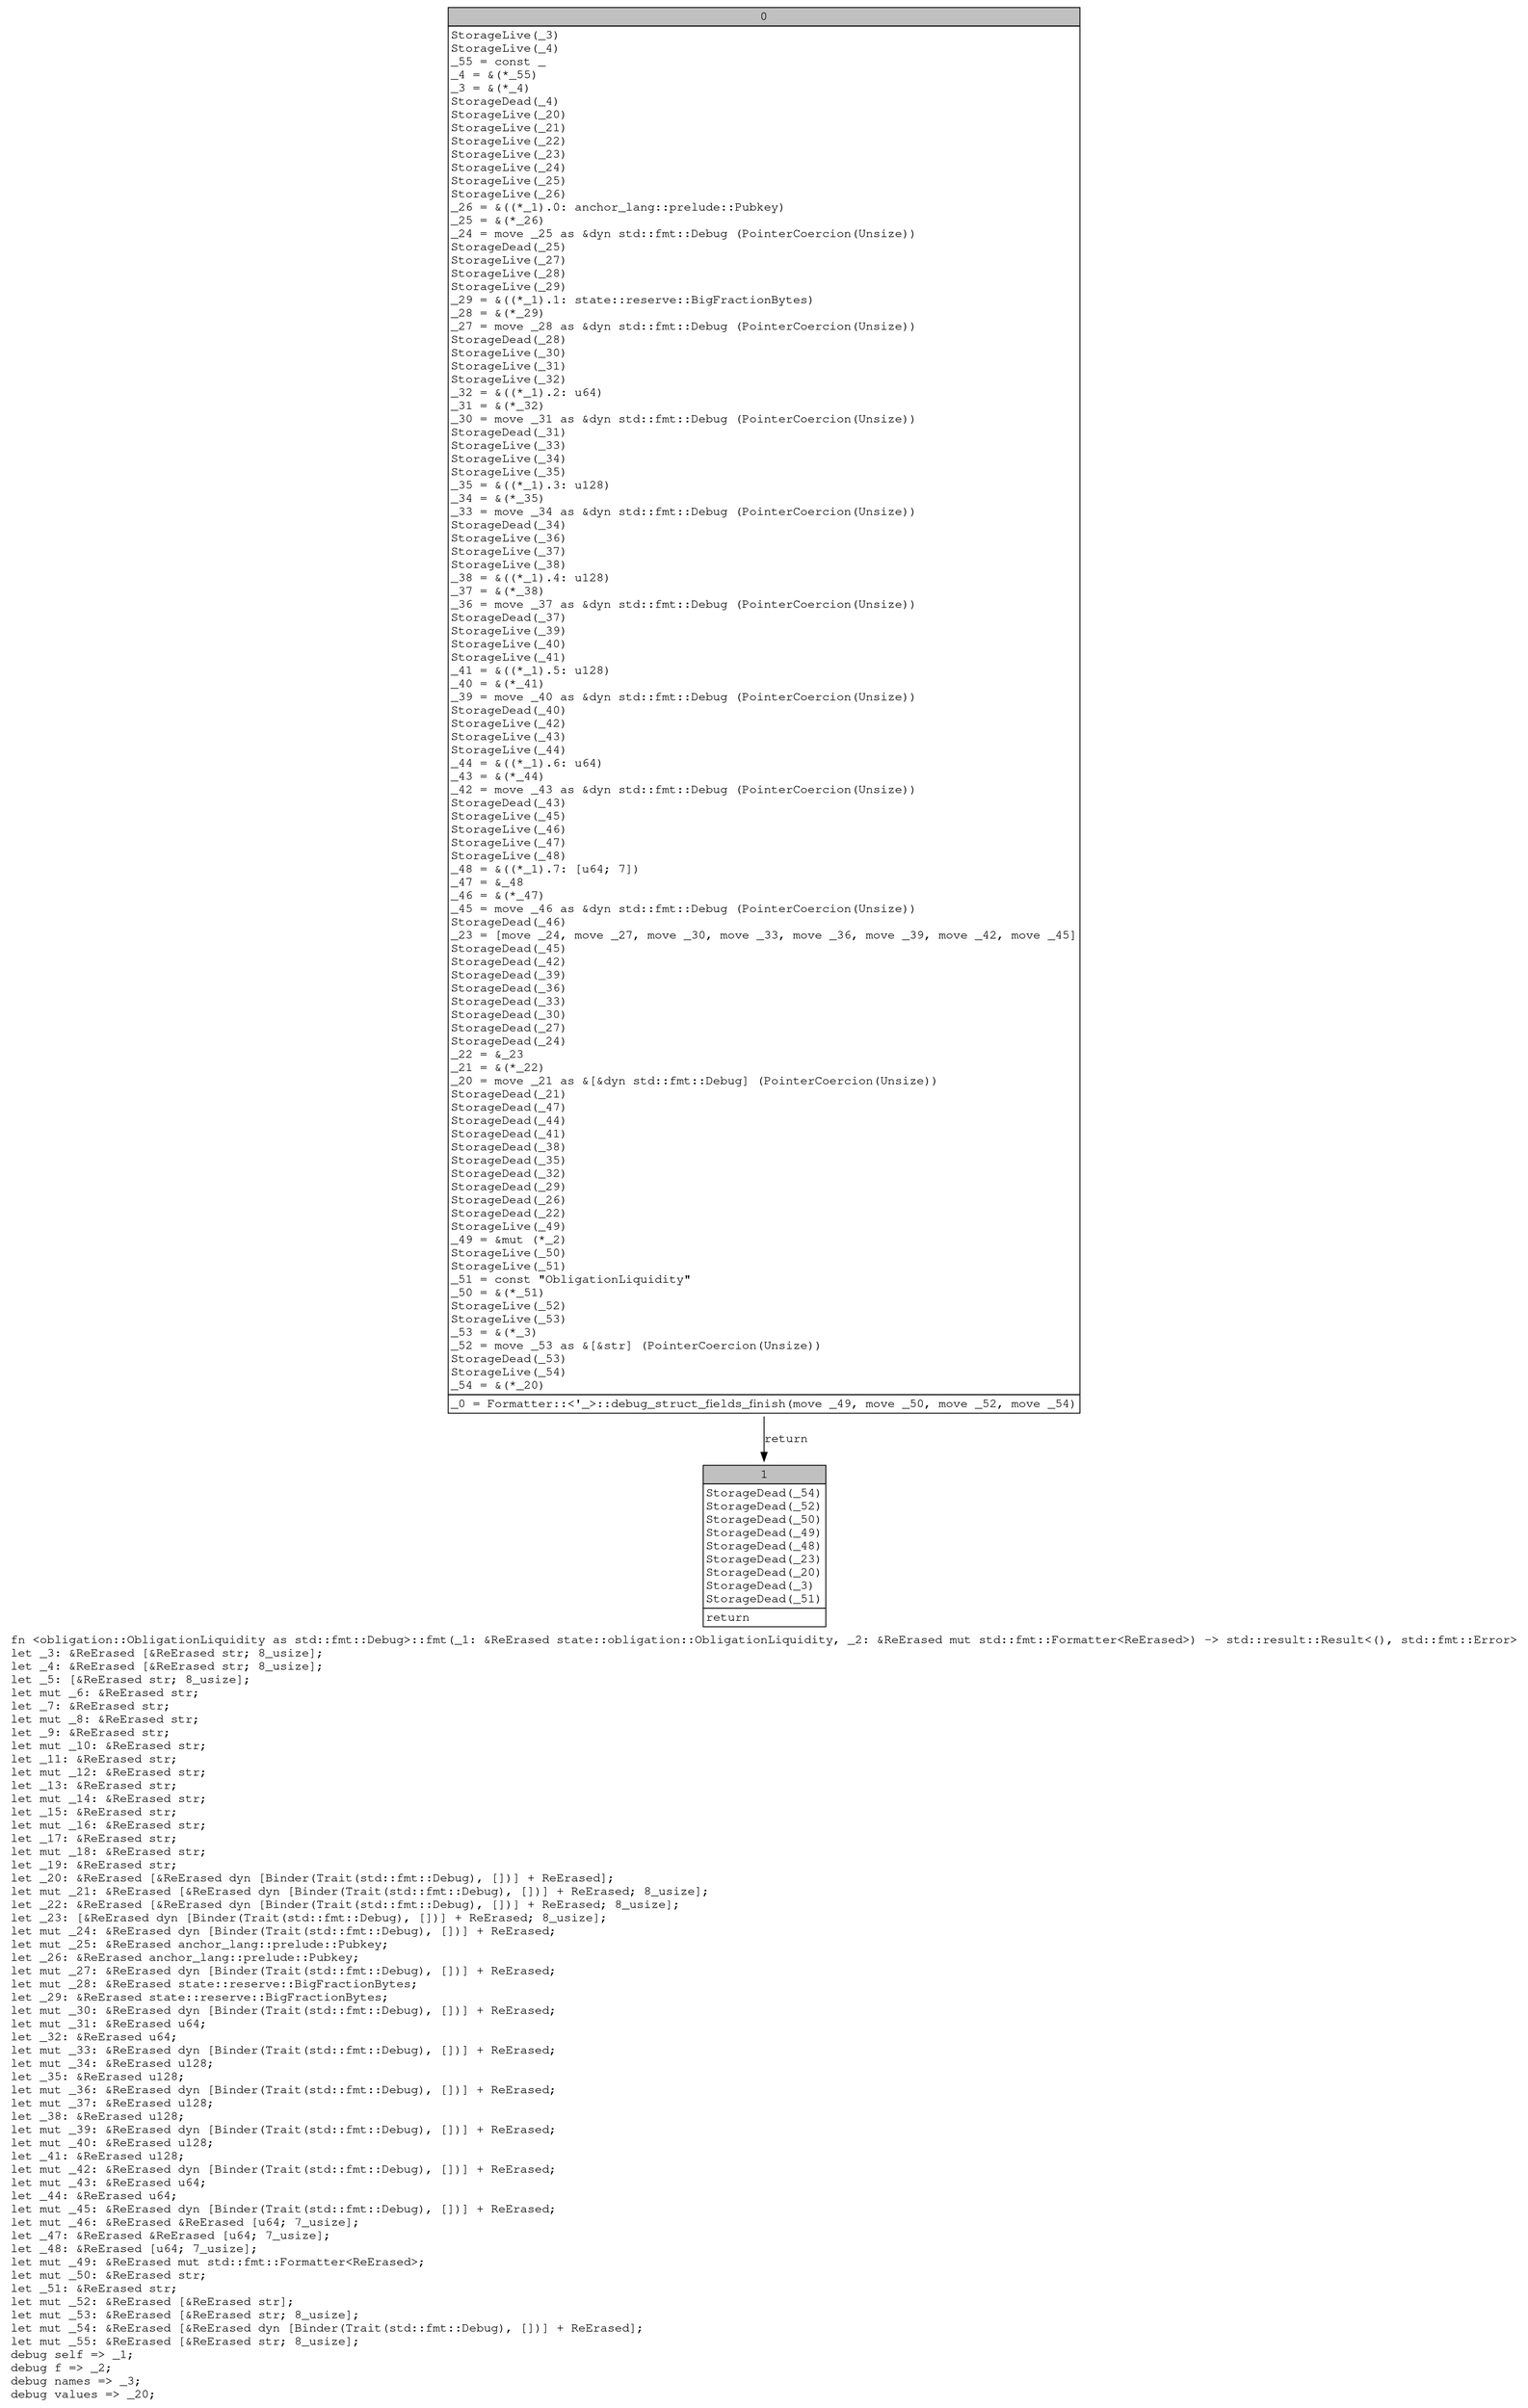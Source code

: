 digraph Mir_0_8257 {
    graph [fontname="Courier, monospace"];
    node [fontname="Courier, monospace"];
    edge [fontname="Courier, monospace"];
    label=<fn &lt;obligation::ObligationLiquidity as std::fmt::Debug&gt;::fmt(_1: &amp;ReErased state::obligation::ObligationLiquidity, _2: &amp;ReErased mut std::fmt::Formatter&lt;ReErased&gt;) -&gt; std::result::Result&lt;(), std::fmt::Error&gt;<br align="left"/>let _3: &amp;ReErased [&amp;ReErased str; 8_usize];<br align="left"/>let _4: &amp;ReErased [&amp;ReErased str; 8_usize];<br align="left"/>let _5: [&amp;ReErased str; 8_usize];<br align="left"/>let mut _6: &amp;ReErased str;<br align="left"/>let _7: &amp;ReErased str;<br align="left"/>let mut _8: &amp;ReErased str;<br align="left"/>let _9: &amp;ReErased str;<br align="left"/>let mut _10: &amp;ReErased str;<br align="left"/>let _11: &amp;ReErased str;<br align="left"/>let mut _12: &amp;ReErased str;<br align="left"/>let _13: &amp;ReErased str;<br align="left"/>let mut _14: &amp;ReErased str;<br align="left"/>let _15: &amp;ReErased str;<br align="left"/>let mut _16: &amp;ReErased str;<br align="left"/>let _17: &amp;ReErased str;<br align="left"/>let mut _18: &amp;ReErased str;<br align="left"/>let _19: &amp;ReErased str;<br align="left"/>let _20: &amp;ReErased [&amp;ReErased dyn [Binder(Trait(std::fmt::Debug), [])] + ReErased];<br align="left"/>let mut _21: &amp;ReErased [&amp;ReErased dyn [Binder(Trait(std::fmt::Debug), [])] + ReErased; 8_usize];<br align="left"/>let _22: &amp;ReErased [&amp;ReErased dyn [Binder(Trait(std::fmt::Debug), [])] + ReErased; 8_usize];<br align="left"/>let _23: [&amp;ReErased dyn [Binder(Trait(std::fmt::Debug), [])] + ReErased; 8_usize];<br align="left"/>let mut _24: &amp;ReErased dyn [Binder(Trait(std::fmt::Debug), [])] + ReErased;<br align="left"/>let mut _25: &amp;ReErased anchor_lang::prelude::Pubkey;<br align="left"/>let _26: &amp;ReErased anchor_lang::prelude::Pubkey;<br align="left"/>let mut _27: &amp;ReErased dyn [Binder(Trait(std::fmt::Debug), [])] + ReErased;<br align="left"/>let mut _28: &amp;ReErased state::reserve::BigFractionBytes;<br align="left"/>let _29: &amp;ReErased state::reserve::BigFractionBytes;<br align="left"/>let mut _30: &amp;ReErased dyn [Binder(Trait(std::fmt::Debug), [])] + ReErased;<br align="left"/>let mut _31: &amp;ReErased u64;<br align="left"/>let _32: &amp;ReErased u64;<br align="left"/>let mut _33: &amp;ReErased dyn [Binder(Trait(std::fmt::Debug), [])] + ReErased;<br align="left"/>let mut _34: &amp;ReErased u128;<br align="left"/>let _35: &amp;ReErased u128;<br align="left"/>let mut _36: &amp;ReErased dyn [Binder(Trait(std::fmt::Debug), [])] + ReErased;<br align="left"/>let mut _37: &amp;ReErased u128;<br align="left"/>let _38: &amp;ReErased u128;<br align="left"/>let mut _39: &amp;ReErased dyn [Binder(Trait(std::fmt::Debug), [])] + ReErased;<br align="left"/>let mut _40: &amp;ReErased u128;<br align="left"/>let _41: &amp;ReErased u128;<br align="left"/>let mut _42: &amp;ReErased dyn [Binder(Trait(std::fmt::Debug), [])] + ReErased;<br align="left"/>let mut _43: &amp;ReErased u64;<br align="left"/>let _44: &amp;ReErased u64;<br align="left"/>let mut _45: &amp;ReErased dyn [Binder(Trait(std::fmt::Debug), [])] + ReErased;<br align="left"/>let mut _46: &amp;ReErased &amp;ReErased [u64; 7_usize];<br align="left"/>let _47: &amp;ReErased &amp;ReErased [u64; 7_usize];<br align="left"/>let _48: &amp;ReErased [u64; 7_usize];<br align="left"/>let mut _49: &amp;ReErased mut std::fmt::Formatter&lt;ReErased&gt;;<br align="left"/>let mut _50: &amp;ReErased str;<br align="left"/>let _51: &amp;ReErased str;<br align="left"/>let mut _52: &amp;ReErased [&amp;ReErased str];<br align="left"/>let mut _53: &amp;ReErased [&amp;ReErased str; 8_usize];<br align="left"/>let mut _54: &amp;ReErased [&amp;ReErased dyn [Binder(Trait(std::fmt::Debug), [])] + ReErased];<br align="left"/>let mut _55: &amp;ReErased [&amp;ReErased str; 8_usize];<br align="left"/>debug self =&gt; _1;<br align="left"/>debug f =&gt; _2;<br align="left"/>debug names =&gt; _3;<br align="left"/>debug values =&gt; _20;<br align="left"/>>;
    bb0__0_8257 [shape="none", label=<<table border="0" cellborder="1" cellspacing="0"><tr><td bgcolor="gray" align="center" colspan="1">0</td></tr><tr><td align="left" balign="left">StorageLive(_3)<br/>StorageLive(_4)<br/>_55 = const _<br/>_4 = &amp;(*_55)<br/>_3 = &amp;(*_4)<br/>StorageDead(_4)<br/>StorageLive(_20)<br/>StorageLive(_21)<br/>StorageLive(_22)<br/>StorageLive(_23)<br/>StorageLive(_24)<br/>StorageLive(_25)<br/>StorageLive(_26)<br/>_26 = &amp;((*_1).0: anchor_lang::prelude::Pubkey)<br/>_25 = &amp;(*_26)<br/>_24 = move _25 as &amp;dyn std::fmt::Debug (PointerCoercion(Unsize))<br/>StorageDead(_25)<br/>StorageLive(_27)<br/>StorageLive(_28)<br/>StorageLive(_29)<br/>_29 = &amp;((*_1).1: state::reserve::BigFractionBytes)<br/>_28 = &amp;(*_29)<br/>_27 = move _28 as &amp;dyn std::fmt::Debug (PointerCoercion(Unsize))<br/>StorageDead(_28)<br/>StorageLive(_30)<br/>StorageLive(_31)<br/>StorageLive(_32)<br/>_32 = &amp;((*_1).2: u64)<br/>_31 = &amp;(*_32)<br/>_30 = move _31 as &amp;dyn std::fmt::Debug (PointerCoercion(Unsize))<br/>StorageDead(_31)<br/>StorageLive(_33)<br/>StorageLive(_34)<br/>StorageLive(_35)<br/>_35 = &amp;((*_1).3: u128)<br/>_34 = &amp;(*_35)<br/>_33 = move _34 as &amp;dyn std::fmt::Debug (PointerCoercion(Unsize))<br/>StorageDead(_34)<br/>StorageLive(_36)<br/>StorageLive(_37)<br/>StorageLive(_38)<br/>_38 = &amp;((*_1).4: u128)<br/>_37 = &amp;(*_38)<br/>_36 = move _37 as &amp;dyn std::fmt::Debug (PointerCoercion(Unsize))<br/>StorageDead(_37)<br/>StorageLive(_39)<br/>StorageLive(_40)<br/>StorageLive(_41)<br/>_41 = &amp;((*_1).5: u128)<br/>_40 = &amp;(*_41)<br/>_39 = move _40 as &amp;dyn std::fmt::Debug (PointerCoercion(Unsize))<br/>StorageDead(_40)<br/>StorageLive(_42)<br/>StorageLive(_43)<br/>StorageLive(_44)<br/>_44 = &amp;((*_1).6: u64)<br/>_43 = &amp;(*_44)<br/>_42 = move _43 as &amp;dyn std::fmt::Debug (PointerCoercion(Unsize))<br/>StorageDead(_43)<br/>StorageLive(_45)<br/>StorageLive(_46)<br/>StorageLive(_47)<br/>StorageLive(_48)<br/>_48 = &amp;((*_1).7: [u64; 7])<br/>_47 = &amp;_48<br/>_46 = &amp;(*_47)<br/>_45 = move _46 as &amp;dyn std::fmt::Debug (PointerCoercion(Unsize))<br/>StorageDead(_46)<br/>_23 = [move _24, move _27, move _30, move _33, move _36, move _39, move _42, move _45]<br/>StorageDead(_45)<br/>StorageDead(_42)<br/>StorageDead(_39)<br/>StorageDead(_36)<br/>StorageDead(_33)<br/>StorageDead(_30)<br/>StorageDead(_27)<br/>StorageDead(_24)<br/>_22 = &amp;_23<br/>_21 = &amp;(*_22)<br/>_20 = move _21 as &amp;[&amp;dyn std::fmt::Debug] (PointerCoercion(Unsize))<br/>StorageDead(_21)<br/>StorageDead(_47)<br/>StorageDead(_44)<br/>StorageDead(_41)<br/>StorageDead(_38)<br/>StorageDead(_35)<br/>StorageDead(_32)<br/>StorageDead(_29)<br/>StorageDead(_26)<br/>StorageDead(_22)<br/>StorageLive(_49)<br/>_49 = &amp;mut (*_2)<br/>StorageLive(_50)<br/>StorageLive(_51)<br/>_51 = const &quot;ObligationLiquidity&quot;<br/>_50 = &amp;(*_51)<br/>StorageLive(_52)<br/>StorageLive(_53)<br/>_53 = &amp;(*_3)<br/>_52 = move _53 as &amp;[&amp;str] (PointerCoercion(Unsize))<br/>StorageDead(_53)<br/>StorageLive(_54)<br/>_54 = &amp;(*_20)<br/></td></tr><tr><td align="left">_0 = Formatter::&lt;'_&gt;::debug_struct_fields_finish(move _49, move _50, move _52, move _54)</td></tr></table>>];
    bb1__0_8257 [shape="none", label=<<table border="0" cellborder="1" cellspacing="0"><tr><td bgcolor="gray" align="center" colspan="1">1</td></tr><tr><td align="left" balign="left">StorageDead(_54)<br/>StorageDead(_52)<br/>StorageDead(_50)<br/>StorageDead(_49)<br/>StorageDead(_48)<br/>StorageDead(_23)<br/>StorageDead(_20)<br/>StorageDead(_3)<br/>StorageDead(_51)<br/></td></tr><tr><td align="left">return</td></tr></table>>];
    bb0__0_8257 -> bb1__0_8257 [label="return"];
}
